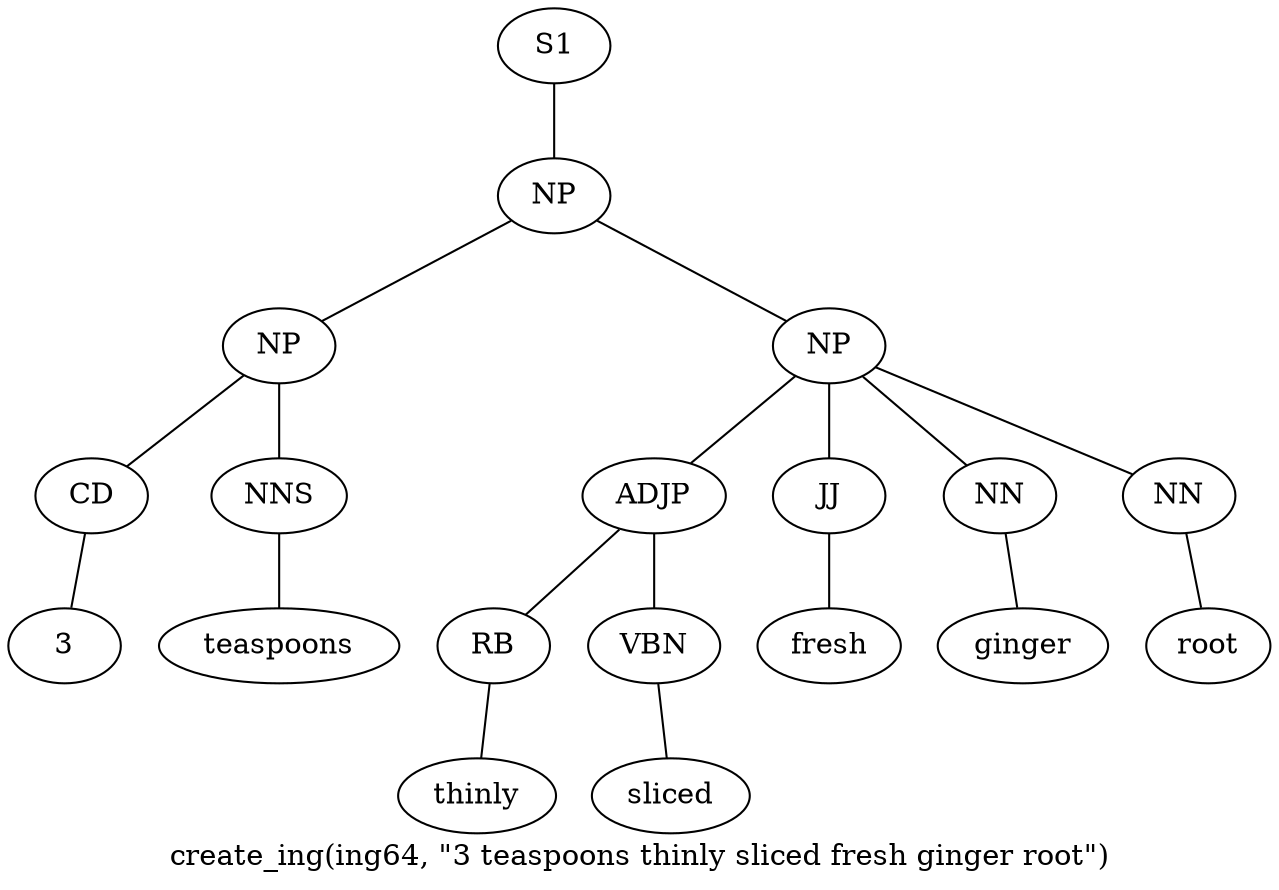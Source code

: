 graph SyntaxGraph {
	label = "create_ing(ing64, \"3 teaspoons thinly sliced fresh ginger root\")";
	Node0 [label="S1"];
	Node1 [label="NP"];
	Node2 [label="NP"];
	Node3 [label="CD"];
	Node4 [label="3"];
	Node5 [label="NNS"];
	Node6 [label="teaspoons"];
	Node7 [label="NP"];
	Node8 [label="ADJP"];
	Node9 [label="RB"];
	Node10 [label="thinly"];
	Node11 [label="VBN"];
	Node12 [label="sliced"];
	Node13 [label="JJ"];
	Node14 [label="fresh"];
	Node15 [label="NN"];
	Node16 [label="ginger"];
	Node17 [label="NN"];
	Node18 [label="root"];

	Node0 -- Node1;
	Node1 -- Node2;
	Node1 -- Node7;
	Node2 -- Node3;
	Node2 -- Node5;
	Node3 -- Node4;
	Node5 -- Node6;
	Node7 -- Node8;
	Node7 -- Node13;
	Node7 -- Node15;
	Node7 -- Node17;
	Node8 -- Node9;
	Node8 -- Node11;
	Node9 -- Node10;
	Node11 -- Node12;
	Node13 -- Node14;
	Node15 -- Node16;
	Node17 -- Node18;
}